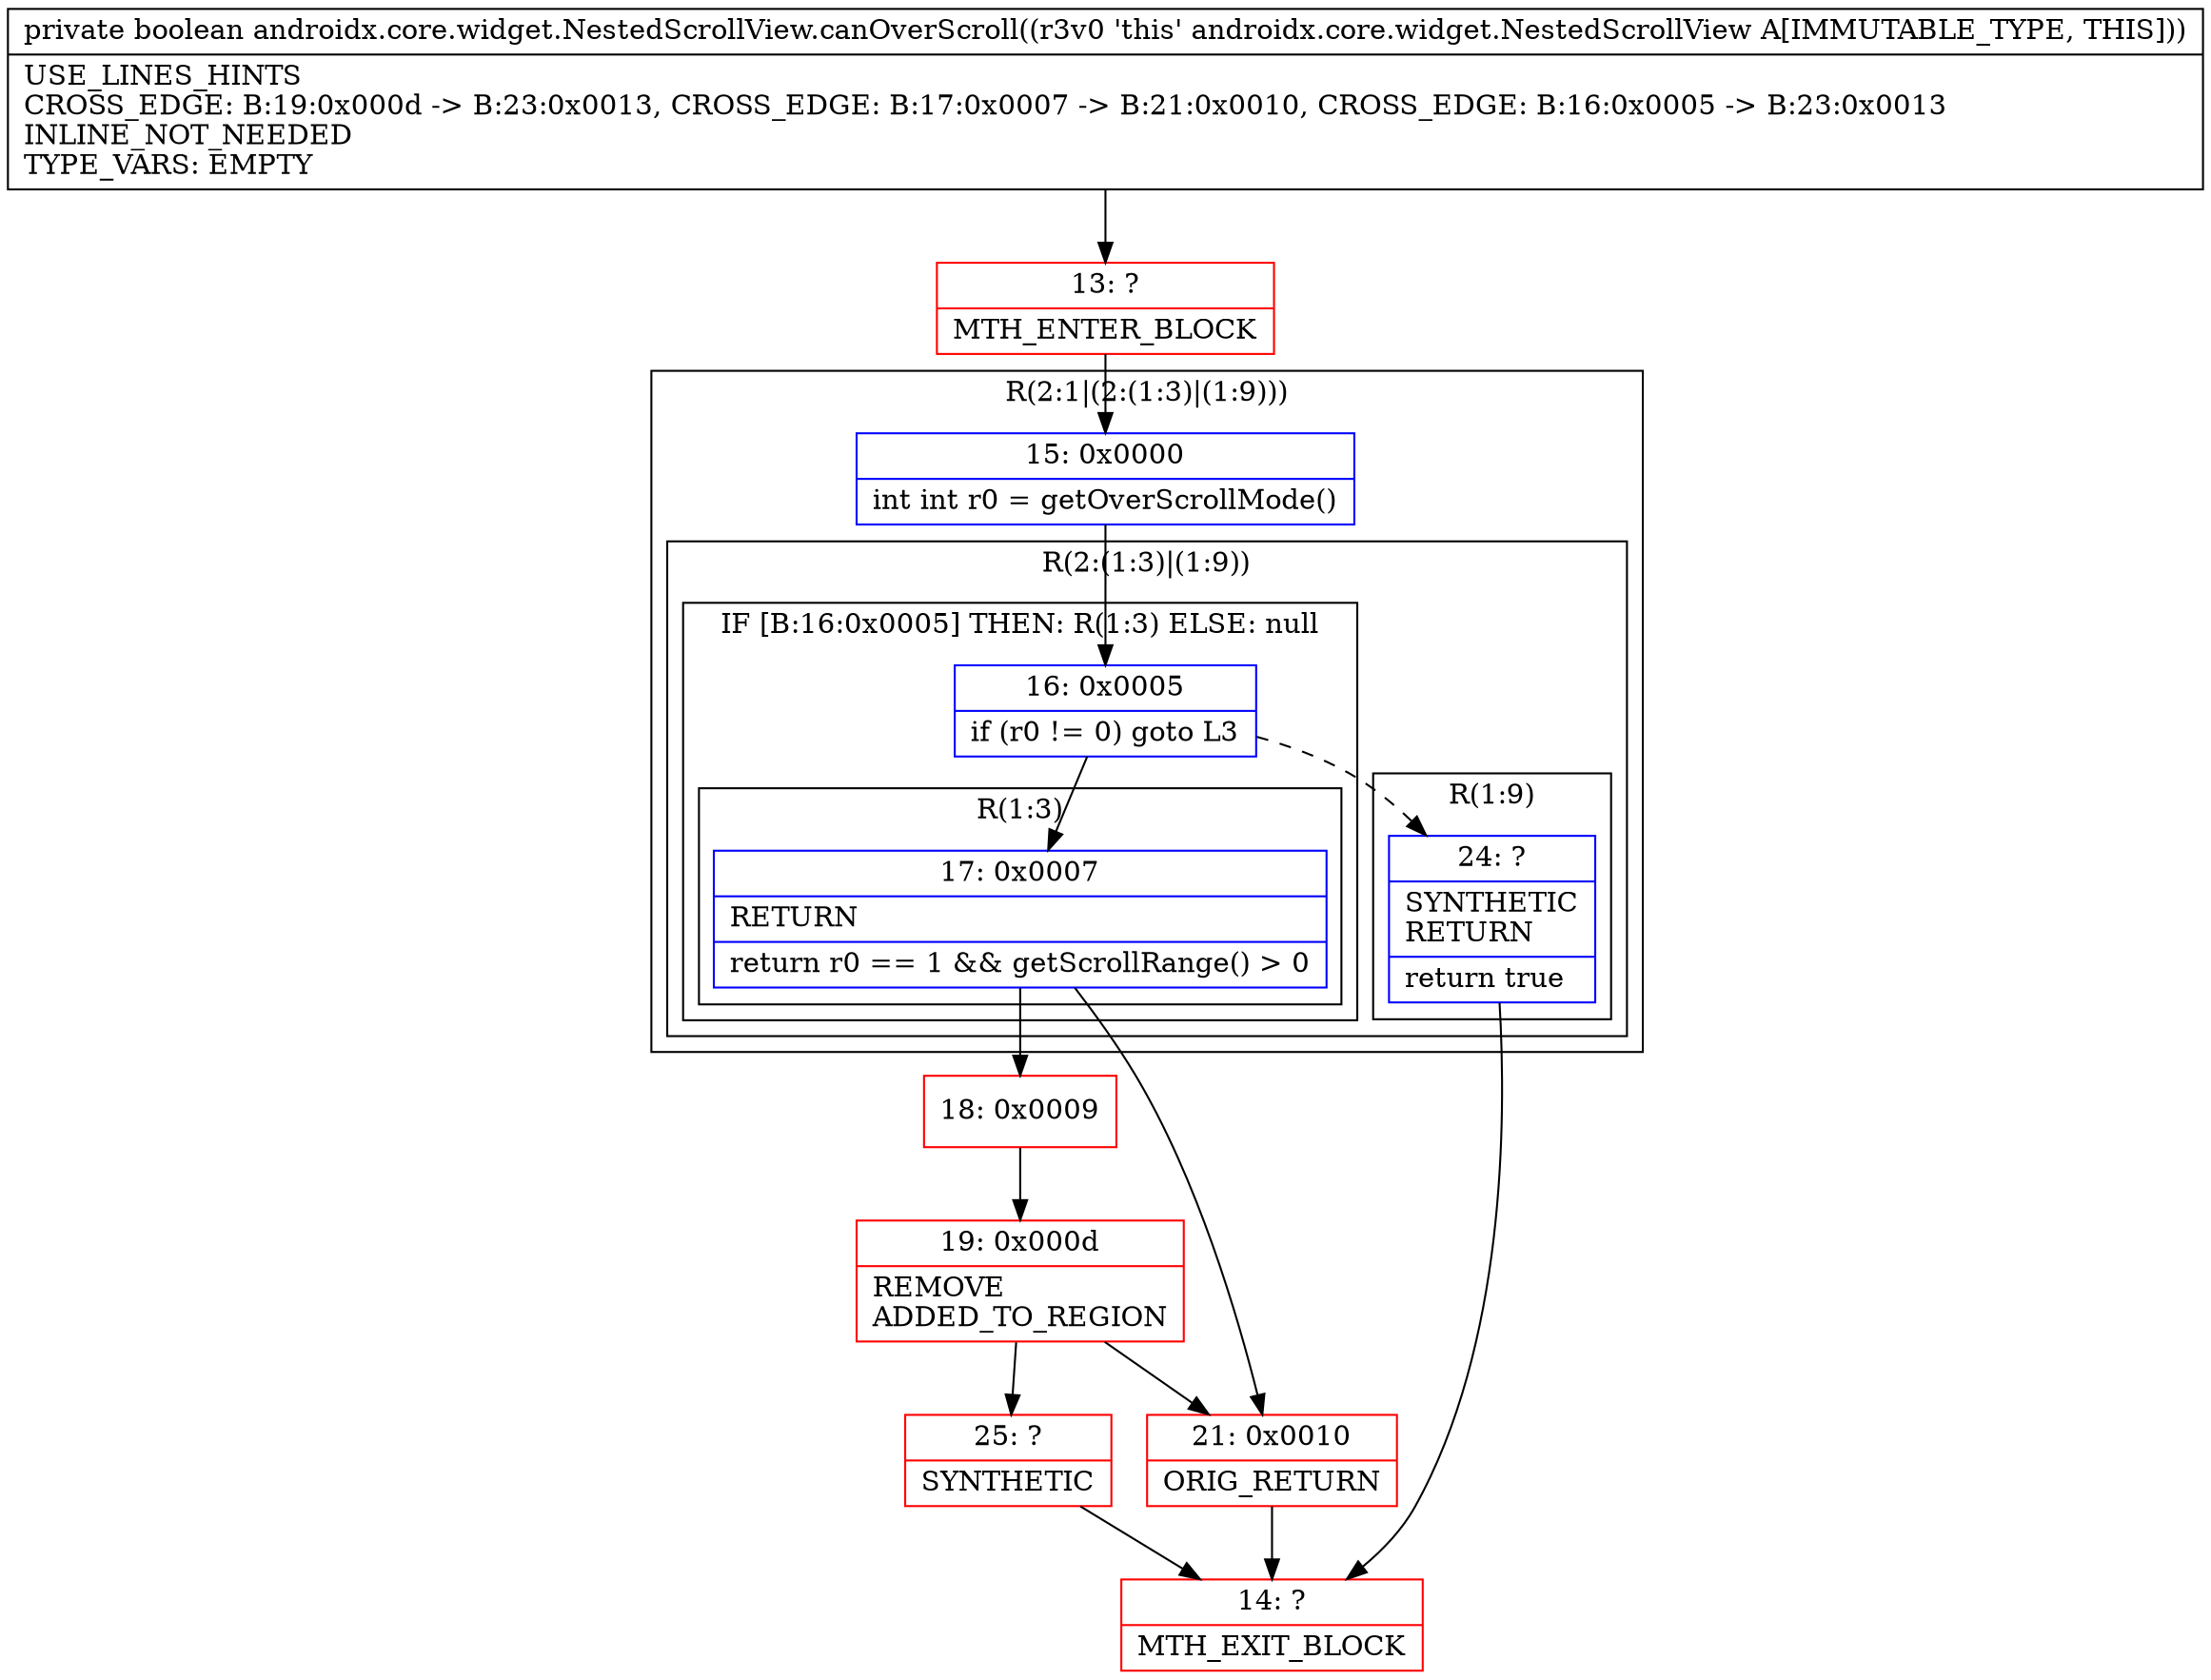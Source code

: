 digraph "CFG forandroidx.core.widget.NestedScrollView.canOverScroll()Z" {
subgraph cluster_Region_1076656293 {
label = "R(2:1|(2:(1:3)|(1:9)))";
node [shape=record,color=blue];
Node_15 [shape=record,label="{15\:\ 0x0000|int int r0 = getOverScrollMode()\l}"];
subgraph cluster_Region_7436109 {
label = "R(2:(1:3)|(1:9))";
node [shape=record,color=blue];
subgraph cluster_IfRegion_2099810754 {
label = "IF [B:16:0x0005] THEN: R(1:3) ELSE: null";
node [shape=record,color=blue];
Node_16 [shape=record,label="{16\:\ 0x0005|if (r0 != 0) goto L3\l}"];
subgraph cluster_Region_38338985 {
label = "R(1:3)";
node [shape=record,color=blue];
Node_17 [shape=record,label="{17\:\ 0x0007|RETURN\l|return r0 == 1 && getScrollRange() \> 0\l}"];
}
}
subgraph cluster_Region_964926314 {
label = "R(1:9)";
node [shape=record,color=blue];
Node_24 [shape=record,label="{24\:\ ?|SYNTHETIC\lRETURN\l|return true\l}"];
}
}
}
Node_13 [shape=record,color=red,label="{13\:\ ?|MTH_ENTER_BLOCK\l}"];
Node_18 [shape=record,color=red,label="{18\:\ 0x0009}"];
Node_19 [shape=record,color=red,label="{19\:\ 0x000d|REMOVE\lADDED_TO_REGION\l}"];
Node_25 [shape=record,color=red,label="{25\:\ ?|SYNTHETIC\l}"];
Node_14 [shape=record,color=red,label="{14\:\ ?|MTH_EXIT_BLOCK\l}"];
Node_21 [shape=record,color=red,label="{21\:\ 0x0010|ORIG_RETURN\l}"];
MethodNode[shape=record,label="{private boolean androidx.core.widget.NestedScrollView.canOverScroll((r3v0 'this' androidx.core.widget.NestedScrollView A[IMMUTABLE_TYPE, THIS]))  | USE_LINES_HINTS\lCROSS_EDGE: B:19:0x000d \-\> B:23:0x0013, CROSS_EDGE: B:17:0x0007 \-\> B:21:0x0010, CROSS_EDGE: B:16:0x0005 \-\> B:23:0x0013\lINLINE_NOT_NEEDED\lTYPE_VARS: EMPTY\l}"];
MethodNode -> Node_13;Node_15 -> Node_16;
Node_16 -> Node_17;
Node_16 -> Node_24[style=dashed];
Node_17 -> Node_18;
Node_17 -> Node_21;
Node_24 -> Node_14;
Node_13 -> Node_15;
Node_18 -> Node_19;
Node_19 -> Node_21;
Node_19 -> Node_25;
Node_25 -> Node_14;
Node_21 -> Node_14;
}

